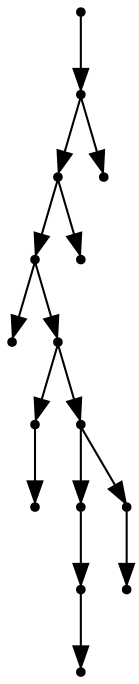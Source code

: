 digraph {
  15 [shape=point];
  14 [shape=point];
  12 [shape=point];
  10 [shape=point];
  0 [shape=point];
  9 [shape=point];
  2 [shape=point];
  1 [shape=point];
  8 [shape=point];
  5 [shape=point];
  4 [shape=point];
  3 [shape=point];
  7 [shape=point];
  6 [shape=point];
  11 [shape=point];
  13 [shape=point];
15 -> 14;
14 -> 12;
12 -> 10;
10 -> 0;
10 -> 9;
9 -> 2;
2 -> 1;
9 -> 8;
8 -> 5;
5 -> 4;
4 -> 3;
8 -> 7;
7 -> 6;
12 -> 11;
14 -> 13;
}

